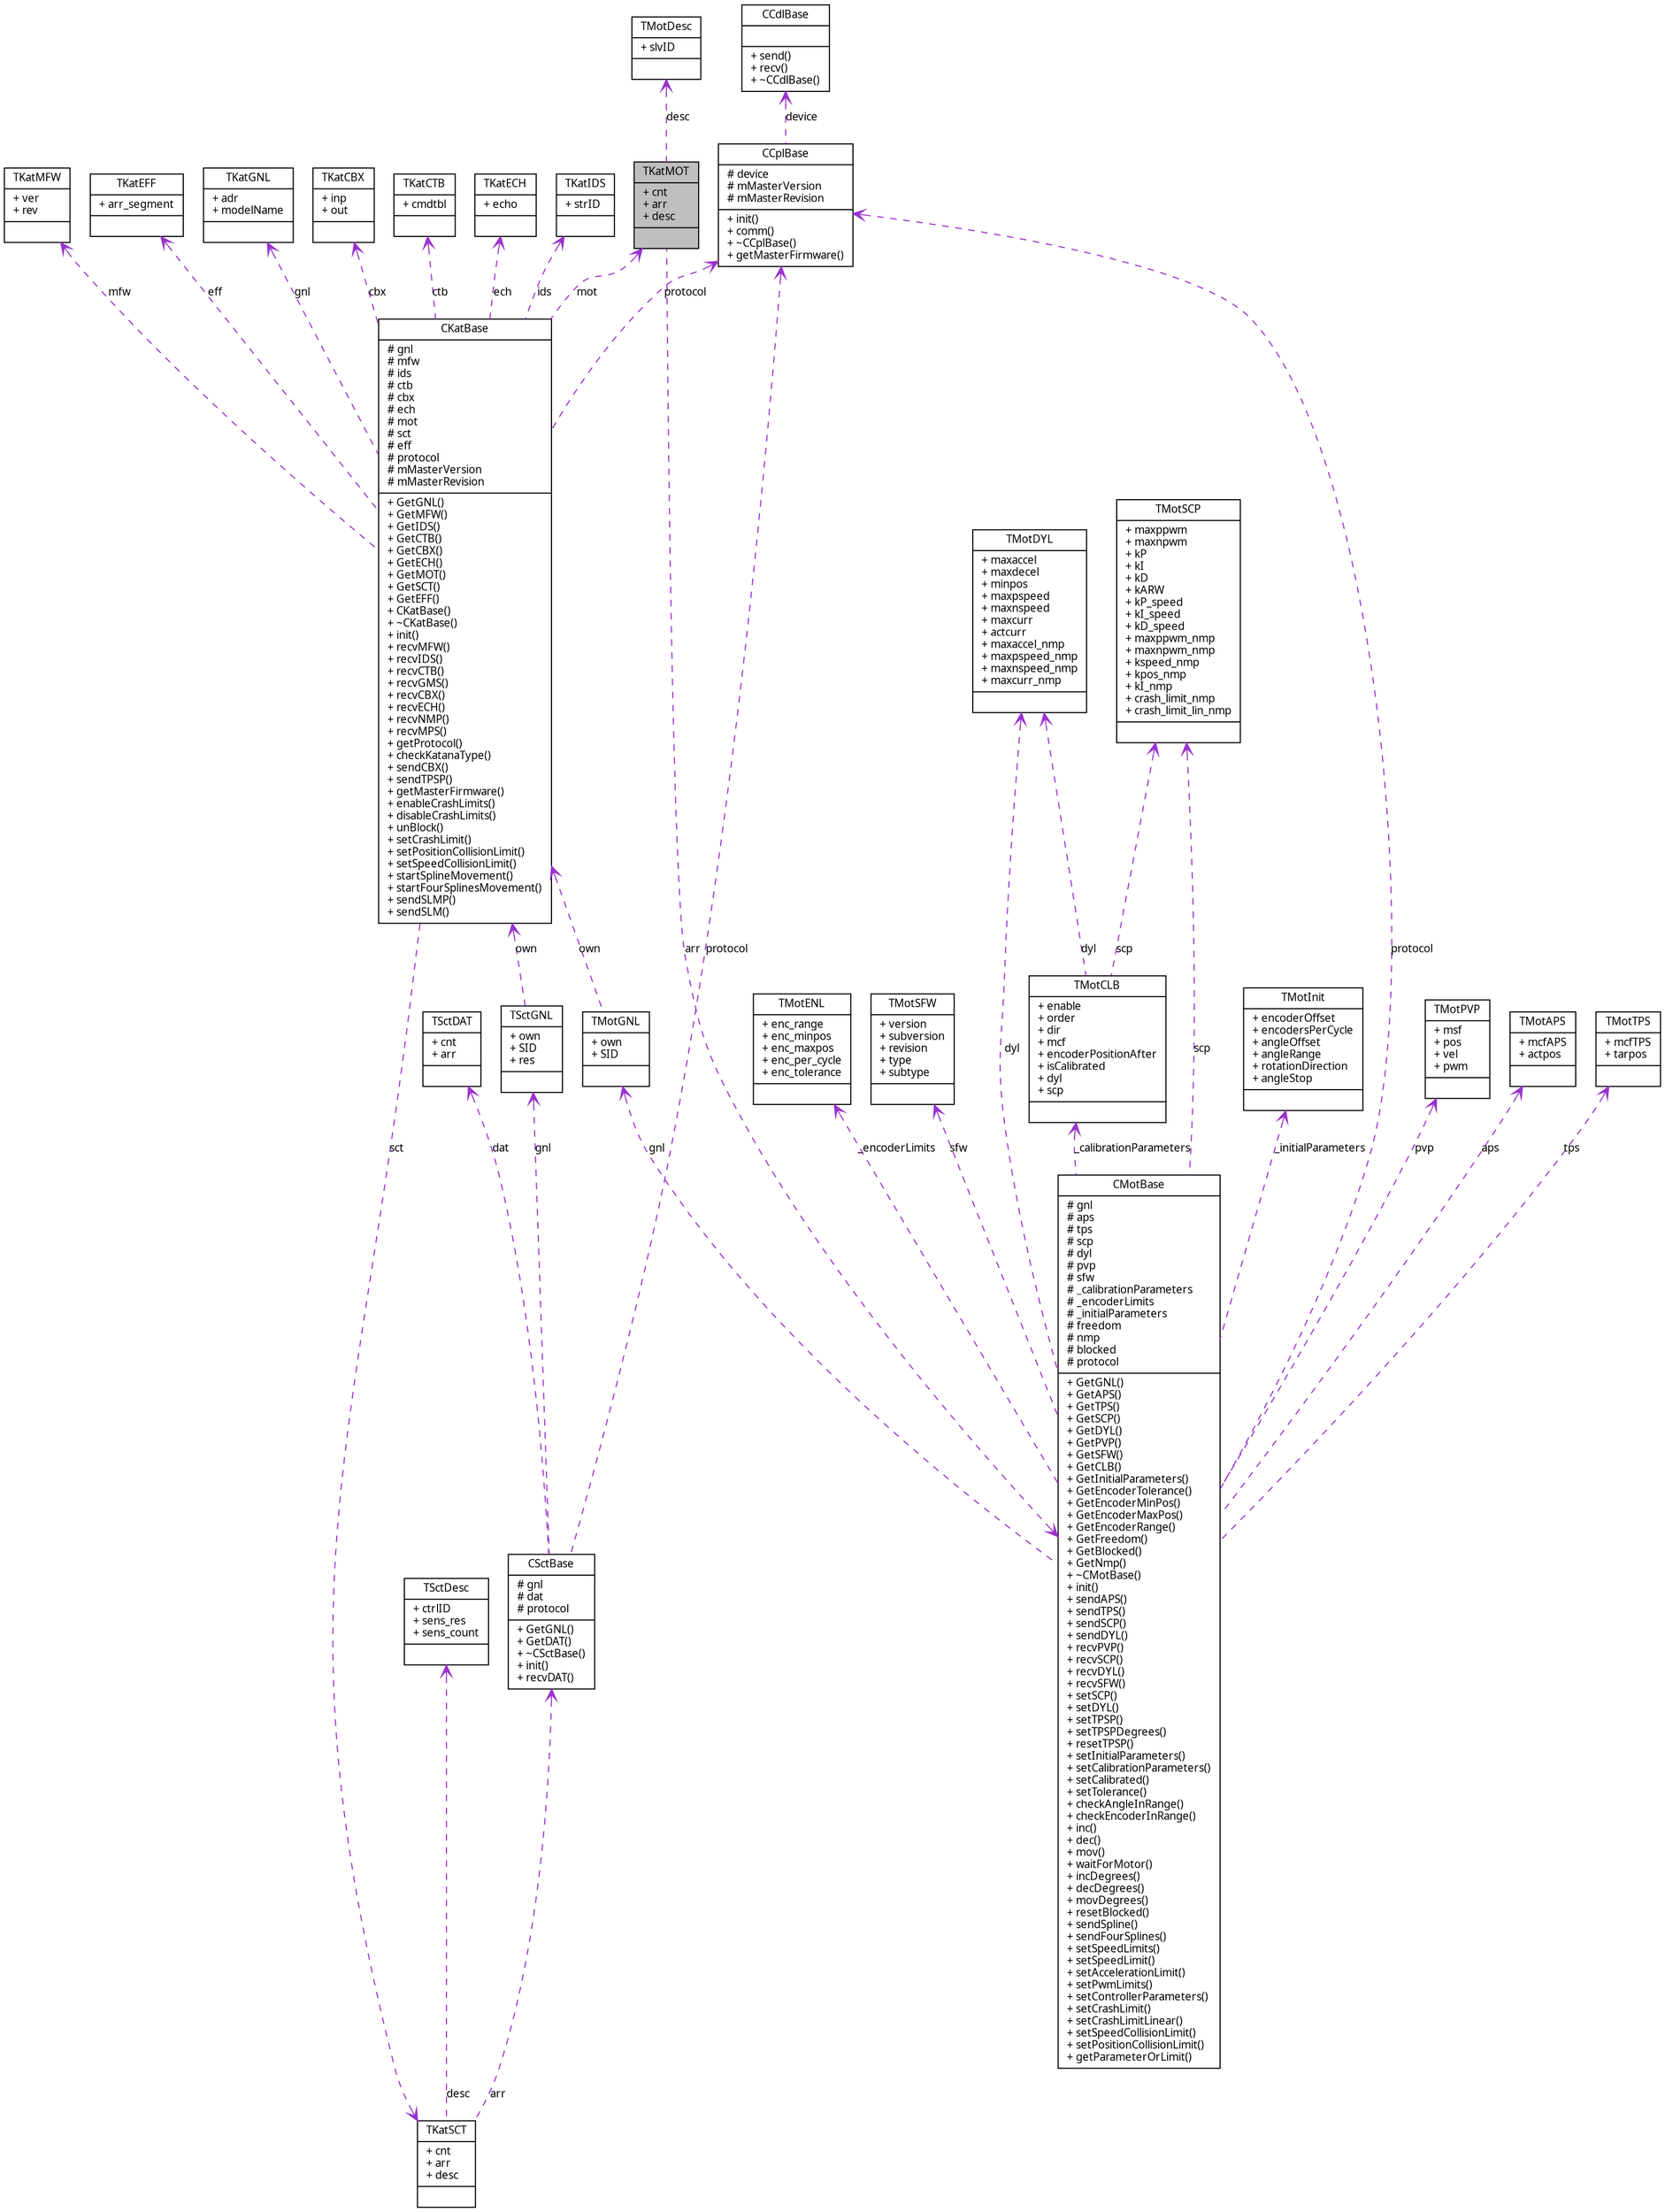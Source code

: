 digraph G
{
  edge [fontname="FreeSans.ttf",fontsize=10,labelfontname="FreeSans.ttf",labelfontsize=10];
  node [fontname="FreeSans.ttf",fontsize=10,shape=record];
  Node1 [label="{TKatMOT\n|+ cnt\l+ arr\l+ desc\l|}",height=0.2,width=0.4,color="black", fillcolor="grey75", style="filled" fontcolor="black"];
  Node2 -> Node1 [dir=back,color="darkorchid3",fontsize=10,style="dashed",label="desc",arrowtail="open",fontname="FreeSans.ttf"];
  Node2 [label="{TMotDesc\n|+ slvID\l|}",height=0.2,width=0.4,color="black", fillcolor="white", style="filled",URL="$structTMotDesc.html",tooltip="motor description (partly)"];
  Node3 -> Node1 [dir=back,color="darkorchid3",fontsize=10,style="dashed",label="arr",arrowtail="open",fontname="FreeSans.ttf"];
  Node3 [label="{CMotBase\n|# gnl\l# aps\l# tps\l# scp\l# dyl\l# pvp\l# sfw\l# _calibrationParameters\l# _encoderLimits\l# _initialParameters\l# freedom\l# nmp\l# blocked\l# protocol\l|+ GetGNL()\l+ GetAPS()\l+ GetTPS()\l+ GetSCP()\l+ GetDYL()\l+ GetPVP()\l+ GetSFW()\l+ GetCLB()\l+ GetInitialParameters()\l+ GetEncoderTolerance()\l+ GetEncoderMinPos()\l+ GetEncoderMaxPos()\l+ GetEncoderRange()\l+ GetFreedom()\l+ GetBlocked()\l+ GetNmp()\l+ ~CMotBase()\l+ init()\l+ sendAPS()\l+ sendTPS()\l+ sendSCP()\l+ sendDYL()\l+ recvPVP()\l+ recvSCP()\l+ recvDYL()\l+ recvSFW()\l+ setSCP()\l+ setDYL()\l+ setTPSP()\l+ setTPSPDegrees()\l+ resetTPSP()\l+ setInitialParameters()\l+ setCalibrationParameters()\l+ setCalibrated()\l+ setTolerance()\l+ checkAngleInRange()\l+ checkEncoderInRange()\l+ inc()\l+ dec()\l+ mov()\l+ waitForMotor()\l+ incDegrees()\l+ decDegrees()\l+ movDegrees()\l+ resetBlocked()\l+ sendSpline()\l+ sendFourSplines()\l+ setSpeedLimits()\l+ setSpeedLimit()\l+ setAccelerationLimit()\l+ setPwmLimits()\l+ setControllerParameters()\l+ setCrashLimit()\l+ setCrashLimitLinear()\l+ setSpeedCollisionLimit()\l+ setPositionCollisionLimit()\l+ getParameterOrLimit()\l}",height=0.2,width=0.4,color="black", fillcolor="white", style="filled",URL="$classCMotBase.html",tooltip="Motor class."];
  Node4 -> Node3 [dir=back,color="darkorchid3",fontsize=10,style="dashed",label="_encoderLimits",arrowtail="open",fontname="FreeSans.ttf"];
  Node4 [label="{TMotENL\n|+ enc_range\l+ enc_minpos\l+ enc_maxpos\l+ enc_per_cycle\l+ enc_tolerance\l|}",height=0.2,width=0.4,color="black", fillcolor="white", style="filled",URL="$structTMotENL.html",tooltip="[ENL] limits in encoder values (INTERNAL STRUCTURE!)"];
  Node5 -> Node3 [dir=back,color="darkorchid3",fontsize=10,style="dashed",label="sfw",arrowtail="open",fontname="FreeSans.ttf"];
  Node5 [label="{TMotSFW\n|+ version\l+ subversion\l+ revision\l+ type\l+ subtype\l|}",height=0.2,width=0.4,color="black", fillcolor="white", style="filled",URL="$structTMotSFW.html",tooltip="[SFW] slave firmware"];
  Node6 -> Node3 [dir=back,color="darkorchid3",fontsize=10,style="dashed",label="gnl",arrowtail="open",fontname="FreeSans.ttf"];
  Node6 [label="{TMotGNL\n|+ own\l+ SID\l|}",height=0.2,width=0.4,color="black", fillcolor="white", style="filled",URL="$structTMotGNL.html",tooltip="[GNL] motor generals"];
  Node7 -> Node6 [dir=back,color="darkorchid3",fontsize=10,style="dashed",label="own",arrowtail="open",fontname="FreeSans.ttf"];
  Node7 [label="{CKatBase\n|# gnl\l# mfw\l# ids\l# ctb\l# cbx\l# ech\l# mot\l# sct\l# eff\l# protocol\l# mMasterVersion\l# mMasterRevision\l|+ GetGNL()\l+ GetMFW()\l+ GetIDS()\l+ GetCTB()\l+ GetCBX()\l+ GetECH()\l+ GetMOT()\l+ GetSCT()\l+ GetEFF()\l+ CKatBase()\l+ ~CKatBase()\l+ init()\l+ recvMFW()\l+ recvIDS()\l+ recvCTB()\l+ recvGMS()\l+ recvCBX()\l+ recvECH()\l+ recvNMP()\l+ recvMPS()\l+ getProtocol()\l+ checkKatanaType()\l+ sendCBX()\l+ sendTPSP()\l+ getMasterFirmware()\l+ enableCrashLimits()\l+ disableCrashLimits()\l+ unBlock()\l+ setCrashLimit()\l+ setPositionCollisionLimit()\l+ setSpeedCollisionLimit()\l+ startSplineMovement()\l+ startFourSplinesMovement()\l+ sendSLMP()\l+ sendSLM()\l}",height=0.2,width=0.4,color="black", fillcolor="white", style="filled",URL="$classCKatBase.html",tooltip="Base Katana class."];
  Node8 -> Node7 [dir=back,color="darkorchid3",fontsize=10,style="dashed",label="mfw",arrowtail="open",fontname="FreeSans.ttf"];
  Node8 [label="{TKatMFW\n|+ ver\l+ rev\l|}",height=0.2,width=0.4,color="black", fillcolor="white", style="filled",URL="$structTKatMFW.html",tooltip="[MFW] master firmware version/revision number"];
  Node9 -> Node7 [dir=back,color="darkorchid3",fontsize=10,style="dashed",label="cbx",arrowtail="open",fontname="FreeSans.ttf"];
  Node9 [label="{TKatCBX\n|+ inp\l+ out\l|}",height=0.2,width=0.4,color="black", fillcolor="white", style="filled",URL="$structTKatCBX.html",tooltip="[CBX] connector box"];
  Node10 -> Node7 [dir=back,color="darkorchid3",fontsize=10,style="dashed",label="sct",arrowtail="open",fontname="FreeSans.ttf"];
  Node10 [label="{TKatSCT\n|+ cnt\l+ arr\l+ desc\l|}",height=0.2,width=0.4,color="black", fillcolor="white", style="filled",URL="$structTKatSCT.html",tooltip="[SCT] every sens ctrl&#39;s attributes"];
  Node11 -> Node10 [dir=back,color="darkorchid3",fontsize=10,style="dashed",label="desc",arrowtail="open",fontname="FreeSans.ttf"];
  Node11 [label="{TSctDesc\n|+ ctrlID\l+ sens_res\l+ sens_count\l|}",height=0.2,width=0.4,color="black", fillcolor="white", style="filled",URL="$structTSctDesc.html",tooltip="sensor controller description (partly)"];
  Node12 -> Node10 [dir=back,color="darkorchid3",fontsize=10,style="dashed",label="arr",arrowtail="open",fontname="FreeSans.ttf"];
  Node12 [label="{CSctBase\n|# gnl\l# dat\l# protocol\l|+ GetGNL()\l+ GetDAT()\l+ ~CSctBase()\l+ init()\l+ recvDAT()\l}",height=0.2,width=0.4,color="black", fillcolor="white", style="filled",URL="$classCSctBase.html",tooltip="Sensor Controller class."];
  Node13 -> Node12 [dir=back,color="darkorchid3",fontsize=10,style="dashed",label="gnl",arrowtail="open",fontname="FreeSans.ttf"];
  Node13 [label="{TSctGNL\n|+ own\l+ SID\l+ res\l|}",height=0.2,width=0.4,color="black", fillcolor="white", style="filled",URL="$structTSctGNL.html",tooltip="[GNL] controller generals"];
  Node7 -> Node13 [dir=back,color="darkorchid3",fontsize=10,style="dashed",label="own",arrowtail="open",fontname="FreeSans.ttf"];
  Node14 -> Node12 [dir=back,color="darkorchid3",fontsize=10,style="dashed",label="dat",arrowtail="open",fontname="FreeSans.ttf"];
  Node14 [label="{TSctDAT\n|+ cnt\l+ arr\l|}",height=0.2,width=0.4,color="black", fillcolor="white", style="filled",URL="$structTSctDAT.html",tooltip="[DAT] sensor data"];
  Node15 -> Node12 [dir=back,color="darkorchid3",fontsize=10,style="dashed",label="protocol",arrowtail="open",fontname="FreeSans.ttf"];
  Node15 [label="{CCplBase\n|# device\l# mMasterVersion\l# mMasterRevision\l|+ init()\l+ comm()\l+ ~CCplBase()\l+ getMasterFirmware()\l}",height=0.2,width=0.4,color="black", fillcolor="white", style="filled",URL="$classCCplBase.html",tooltip="Abstract base class for protocol definiton."];
  Node16 -> Node15 [dir=back,color="darkorchid3",fontsize=10,style="dashed",label="device",arrowtail="open",fontname="FreeSans.ttf"];
  Node16 [label="{CCdlBase\n||+ send()\l+ recv()\l+ ~CCdlBase()\l}",height=0.2,width=0.4,color="black", fillcolor="white", style="filled",URL="$classCCdlBase.html",tooltip="Abstract base class for devices."];
  Node17 -> Node7 [dir=back,color="darkorchid3",fontsize=10,style="dashed",label="ctb",arrowtail="open",fontname="FreeSans.ttf"];
  Node17 [label="{TKatCTB\n|+ cmdtbl\l|}",height=0.2,width=0.4,color="black", fillcolor="white", style="filled",URL="$structTKatCTB.html",tooltip="[CTB] command table defined in the firmware"];
  Node18 -> Node7 [dir=back,color="darkorchid3",fontsize=10,style="dashed",label="ech",arrowtail="open",fontname="FreeSans.ttf"];
  Node18 [label="{TKatECH\n|+ echo\l|}",height=0.2,width=0.4,color="black", fillcolor="white", style="filled",URL="$structTKatECH.html",tooltip="[ECH] echo"];
  Node19 -> Node7 [dir=back,color="darkorchid3",fontsize=10,style="dashed",label="eff",arrowtail="open",fontname="FreeSans.ttf"];
  Node19 [label="{TKatEFF\n|+ arr_segment\l|}",height=0.2,width=0.4,color="black", fillcolor="white", style="filled",URL="$structTKatEFF.html",tooltip="Inverse Kinematics structure of the endeffektor."];
  Node20 -> Node7 [dir=back,color="darkorchid3",fontsize=10,style="dashed",label="gnl",arrowtail="open",fontname="FreeSans.ttf"];
  Node20 [label="{TKatGNL\n|+ adr\l+ modelName\l|}",height=0.2,width=0.4,color="black", fillcolor="white", style="filled",URL="$structTKatGNL.html",tooltip="[GNL] general robot attributes"];
  Node1 -> Node7 [dir=back,color="darkorchid3",fontsize=10,style="dashed",label="mot",arrowtail="open",fontname="FreeSans.ttf"];
  Node21 -> Node7 [dir=back,color="darkorchid3",fontsize=10,style="dashed",label="ids",arrowtail="open",fontname="FreeSans.ttf"];
  Node21 [label="{TKatIDS\n|+ strID\l|}",height=0.2,width=0.4,color="black", fillcolor="white", style="filled",URL="$structTKatIDS.html",tooltip="[IDS] identification string"];
  Node15 -> Node7 [dir=back,color="darkorchid3",fontsize=10,style="dashed",label="protocol",arrowtail="open",fontname="FreeSans.ttf"];
  Node22 -> Node3 [dir=back,color="darkorchid3",fontsize=10,style="dashed",label="_initialParameters",arrowtail="open",fontname="FreeSans.ttf"];
  Node22 [label="{TMotInit\n|+ encoderOffset\l+ encodersPerCycle\l+ angleOffset\l+ angleRange\l+ rotationDirection\l+ angleStop\l|}",height=0.2,width=0.4,color="black", fillcolor="white", style="filled",URL="$structTMotInit.html",tooltip="Initial motor parameters."];
  Node23 -> Node3 [dir=back,color="darkorchid3",fontsize=10,style="dashed",label="_calibrationParameters",arrowtail="open",fontname="FreeSans.ttf"];
  Node23 [label="{TMotCLB\n|+ enable\l+ order\l+ dir\l+ mcf\l+ encoderPositionAfter\l+ isCalibrated\l+ dyl\l+ scp\l|}",height=0.2,width=0.4,color="black", fillcolor="white", style="filled",URL="$structTMotCLB.html",tooltip="Calibration structure for single motors."];
  Node24 -> Node23 [dir=back,color="darkorchid3",fontsize=10,style="dashed",label="scp",arrowtail="open",fontname="FreeSans.ttf"];
  Node24 [label="{TMotSCP\n|+ maxppwm\l+ maxnpwm\l+ kP\l+ kI\l+ kD\l+ kARW\l+ kP_speed\l+ kI_speed\l+ kD_speed\l+ maxppwm_nmp\l+ maxnpwm_nmp\l+ kspeed_nmp\l+ kpos_nmp\l+ kI_nmp\l+ crash_limit_nmp\l+ crash_limit_lin_nmp\l|}",height=0.2,width=0.4,color="black", fillcolor="white", style="filled",URL="$structTMotSCP.html",tooltip="[SCP] static controller parameters"];
  Node25 -> Node23 [dir=back,color="darkorchid3",fontsize=10,style="dashed",label="dyl",arrowtail="open",fontname="FreeSans.ttf"];
  Node25 [label="{TMotDYL\n|+ maxaccel\l+ maxdecel\l+ minpos\l+ maxpspeed\l+ maxnspeed\l+ maxcurr\l+ actcurr\l+ maxaccel_nmp\l+ maxpspeed_nmp\l+ maxnspeed_nmp\l+ maxcurr_nmp\l|}",height=0.2,width=0.4,color="black", fillcolor="white", style="filled",URL="$structTMotDYL.html",tooltip="[DYL] dynamic limits"];
  Node26 -> Node3 [dir=back,color="darkorchid3",fontsize=10,style="dashed",label="pvp",arrowtail="open",fontname="FreeSans.ttf"];
  Node26 [label="{TMotPVP\n|+ msf\l+ pos\l+ vel\l+ pwm\l|}",height=0.2,width=0.4,color="black", fillcolor="white", style="filled",URL="$structTMotPVP.html",tooltip="[PVP] position, velocity, pulse width modulation"];
  Node27 -> Node3 [dir=back,color="darkorchid3",fontsize=10,style="dashed",label="aps",arrowtail="open",fontname="FreeSans.ttf"];
  Node27 [label="{TMotAPS\n|+ mcfAPS\l+ actpos\l|}",height=0.2,width=0.4,color="black", fillcolor="white", style="filled",URL="$structTMotAPS.html",tooltip="[APS] actual position"];
  Node24 -> Node3 [dir=back,color="darkorchid3",fontsize=10,style="dashed",label="scp",arrowtail="open",fontname="FreeSans.ttf"];
  Node28 -> Node3 [dir=back,color="darkorchid3",fontsize=10,style="dashed",label="tps",arrowtail="open",fontname="FreeSans.ttf"];
  Node28 [label="{TMotTPS\n|+ mcfTPS\l+ tarpos\l|}",height=0.2,width=0.4,color="black", fillcolor="white", style="filled",URL="$structTMotTPS.html",tooltip="[TPS] target position"];
  Node15 -> Node3 [dir=back,color="darkorchid3",fontsize=10,style="dashed",label="protocol",arrowtail="open",fontname="FreeSans.ttf"];
  Node25 -> Node3 [dir=back,color="darkorchid3",fontsize=10,style="dashed",label="dyl",arrowtail="open",fontname="FreeSans.ttf"];
}
